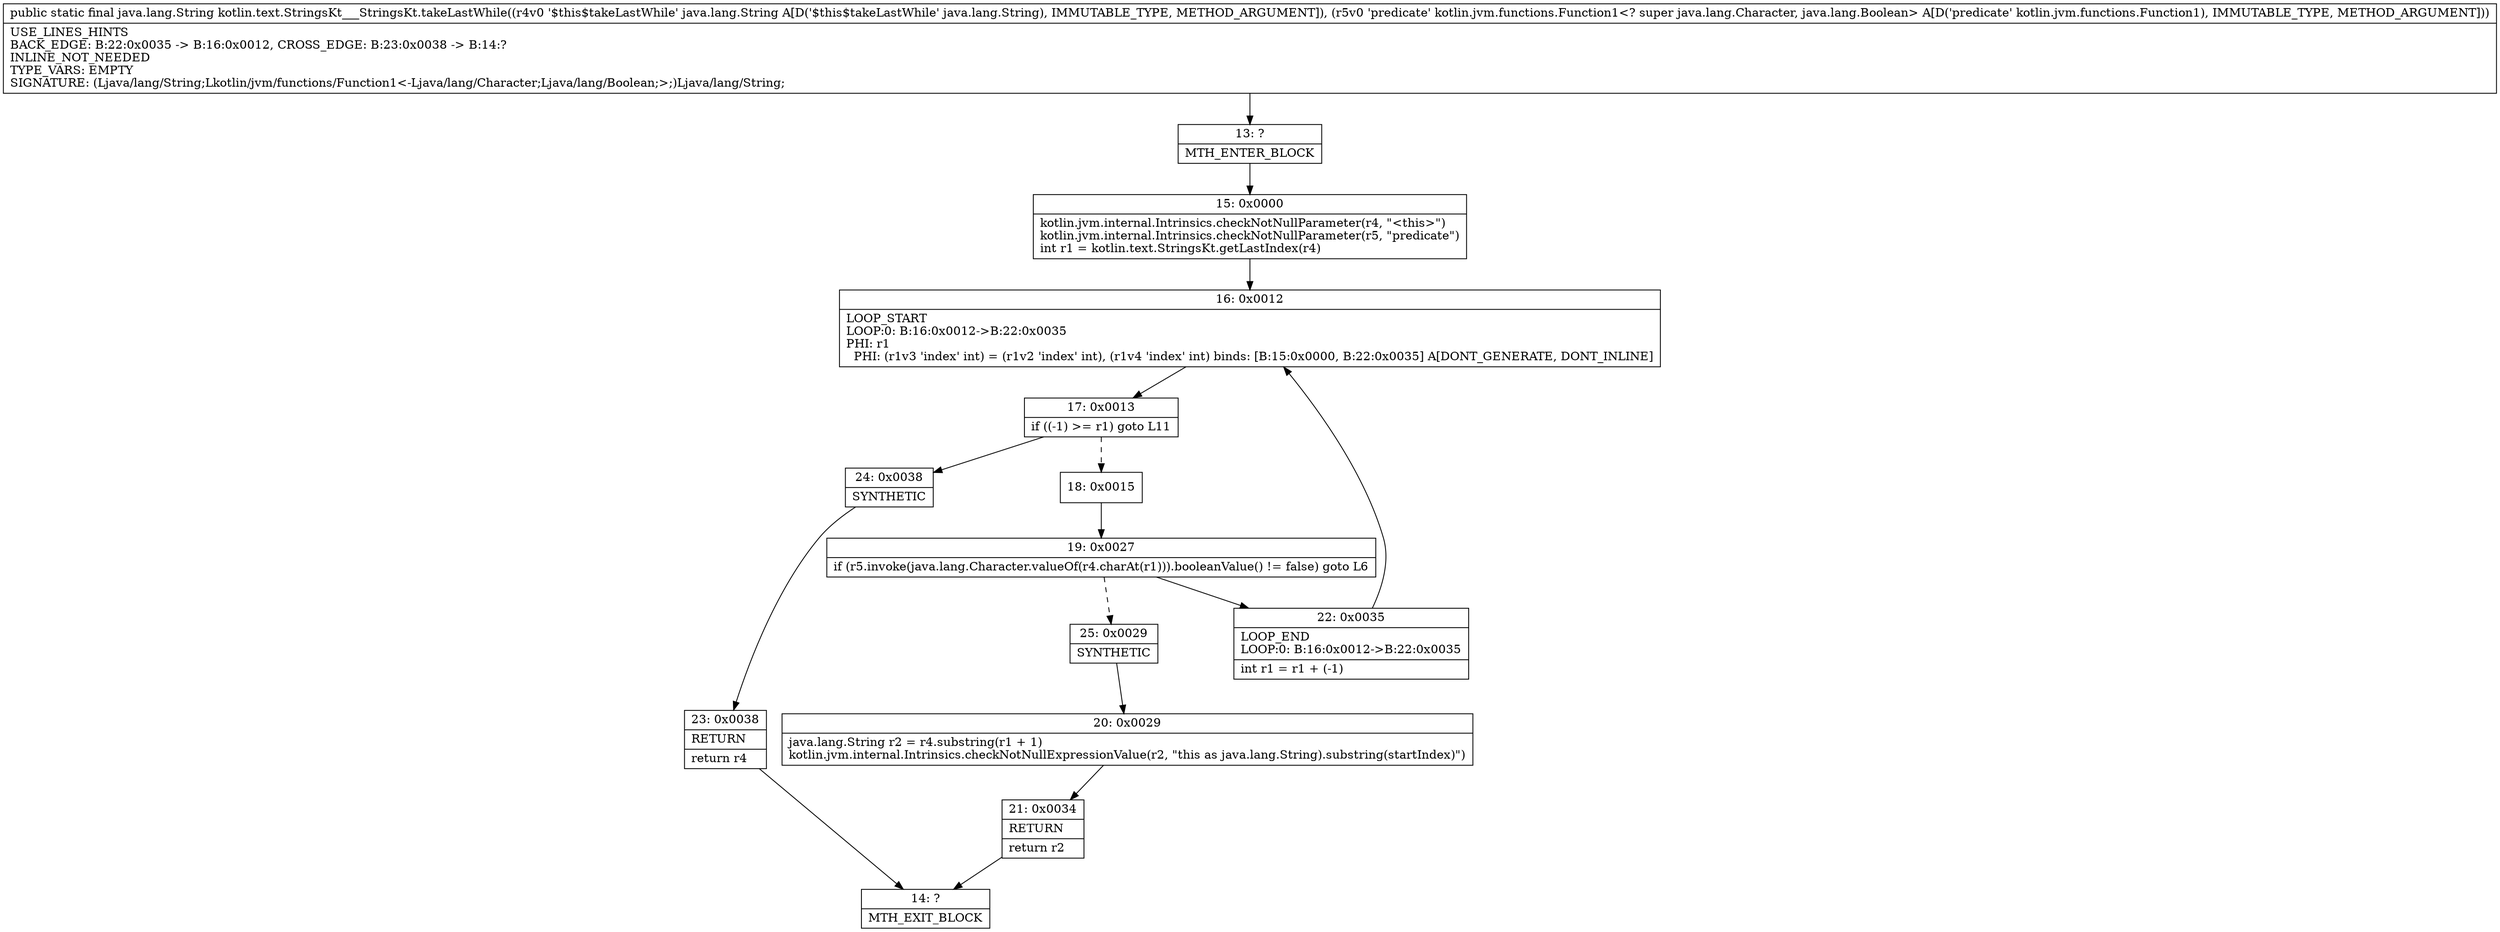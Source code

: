 digraph "CFG forkotlin.text.StringsKt___StringsKt.takeLastWhile(Ljava\/lang\/String;Lkotlin\/jvm\/functions\/Function1;)Ljava\/lang\/String;" {
Node_13 [shape=record,label="{13\:\ ?|MTH_ENTER_BLOCK\l}"];
Node_15 [shape=record,label="{15\:\ 0x0000|kotlin.jvm.internal.Intrinsics.checkNotNullParameter(r4, \"\<this\>\")\lkotlin.jvm.internal.Intrinsics.checkNotNullParameter(r5, \"predicate\")\lint r1 = kotlin.text.StringsKt.getLastIndex(r4)\l}"];
Node_16 [shape=record,label="{16\:\ 0x0012|LOOP_START\lLOOP:0: B:16:0x0012\-\>B:22:0x0035\lPHI: r1 \l  PHI: (r1v3 'index' int) = (r1v2 'index' int), (r1v4 'index' int) binds: [B:15:0x0000, B:22:0x0035] A[DONT_GENERATE, DONT_INLINE]\l}"];
Node_17 [shape=record,label="{17\:\ 0x0013|if ((\-1) \>= r1) goto L11\l}"];
Node_18 [shape=record,label="{18\:\ 0x0015}"];
Node_19 [shape=record,label="{19\:\ 0x0027|if (r5.invoke(java.lang.Character.valueOf(r4.charAt(r1))).booleanValue() != false) goto L6\l}"];
Node_22 [shape=record,label="{22\:\ 0x0035|LOOP_END\lLOOP:0: B:16:0x0012\-\>B:22:0x0035\l|int r1 = r1 + (\-1)\l}"];
Node_25 [shape=record,label="{25\:\ 0x0029|SYNTHETIC\l}"];
Node_20 [shape=record,label="{20\:\ 0x0029|java.lang.String r2 = r4.substring(r1 + 1)\lkotlin.jvm.internal.Intrinsics.checkNotNullExpressionValue(r2, \"this as java.lang.String).substring(startIndex)\")\l}"];
Node_21 [shape=record,label="{21\:\ 0x0034|RETURN\l|return r2\l}"];
Node_14 [shape=record,label="{14\:\ ?|MTH_EXIT_BLOCK\l}"];
Node_24 [shape=record,label="{24\:\ 0x0038|SYNTHETIC\l}"];
Node_23 [shape=record,label="{23\:\ 0x0038|RETURN\l|return r4\l}"];
MethodNode[shape=record,label="{public static final java.lang.String kotlin.text.StringsKt___StringsKt.takeLastWhile((r4v0 '$this$takeLastWhile' java.lang.String A[D('$this$takeLastWhile' java.lang.String), IMMUTABLE_TYPE, METHOD_ARGUMENT]), (r5v0 'predicate' kotlin.jvm.functions.Function1\<? super java.lang.Character, java.lang.Boolean\> A[D('predicate' kotlin.jvm.functions.Function1), IMMUTABLE_TYPE, METHOD_ARGUMENT]))  | USE_LINES_HINTS\lBACK_EDGE: B:22:0x0035 \-\> B:16:0x0012, CROSS_EDGE: B:23:0x0038 \-\> B:14:?\lINLINE_NOT_NEEDED\lTYPE_VARS: EMPTY\lSIGNATURE: (Ljava\/lang\/String;Lkotlin\/jvm\/functions\/Function1\<\-Ljava\/lang\/Character;Ljava\/lang\/Boolean;\>;)Ljava\/lang\/String;\l}"];
MethodNode -> Node_13;Node_13 -> Node_15;
Node_15 -> Node_16;
Node_16 -> Node_17;
Node_17 -> Node_18[style=dashed];
Node_17 -> Node_24;
Node_18 -> Node_19;
Node_19 -> Node_22;
Node_19 -> Node_25[style=dashed];
Node_22 -> Node_16;
Node_25 -> Node_20;
Node_20 -> Node_21;
Node_21 -> Node_14;
Node_24 -> Node_23;
Node_23 -> Node_14;
}

